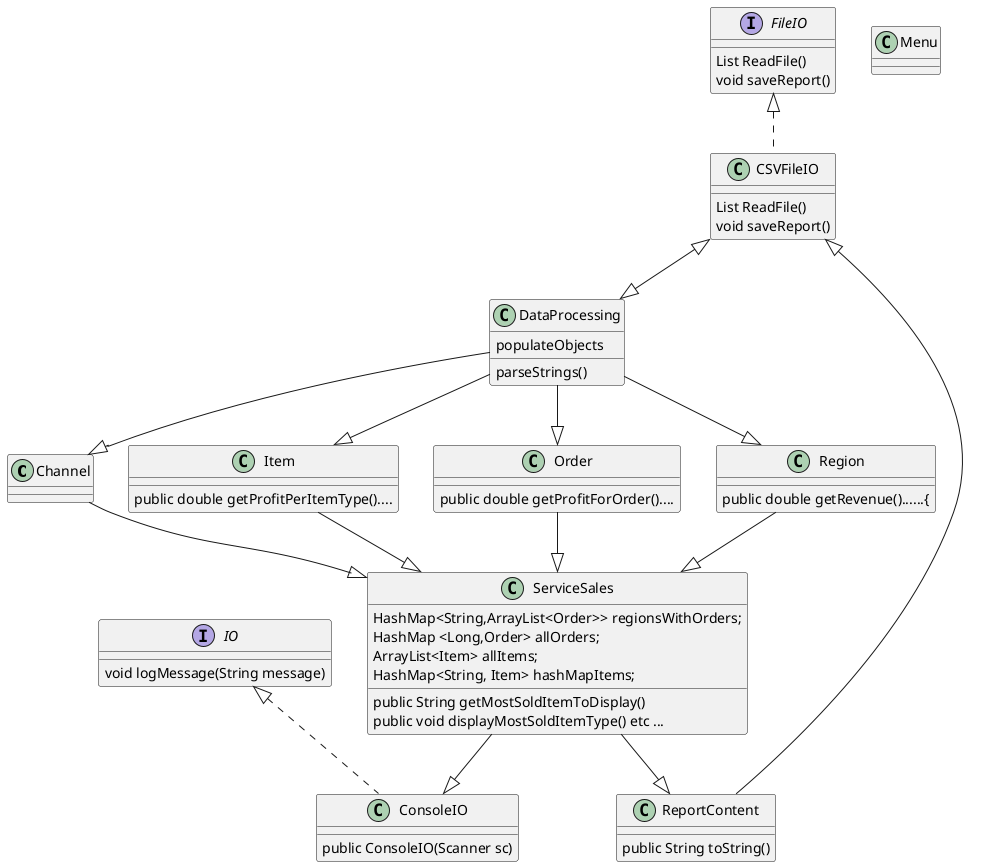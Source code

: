 @startuml
'https://plantuml.com/class-diagram

class Channel
class ConsoleIO implements IO{
public ConsoleIO(Scanner sc)

}
class CSVFileIO implements FileIO{
List ReadFile()
void saveReport()
}
class DataProcessing{
parseStrings()
populateObjects
}
interface FileIO{
List ReadFile()
void saveReport()
}

interface IO{
void logMessage(String message)
}
class Item{
public double getProfitPerItemType()....


}
class Menu
class Order{
public double getProfitForOrder()....
}
class Region{
public double getRevenue()......{
    }
class ReportContent{
public String toString()
}
class ServiceSales{
 HashMap<String,ArrayList<Order>> regionsWithOrders;
 HashMap <Long,Order> allOrders;
 ArrayList<Item> allItems;
 HashMap<String, Item> hashMapItems;
  public String getMostSoldItemToDisplay()
  public void displayMostSoldItemType() etc ...
}


CSVFileIO <|-- ReportContent
CSVFileIO <|--|> DataProcessing
DataProcessing --|> Order
Item --|> ServiceSales
Region --|> ServiceSales

DataProcessing --|> Region
DataProcessing --|> Item
DataProcessing --|> Channel
ServiceSales --|> ReportContent
ServiceSales --|> ConsoleIO
Order --|> ServiceSales
Channel --|> ServiceSales
@enduml